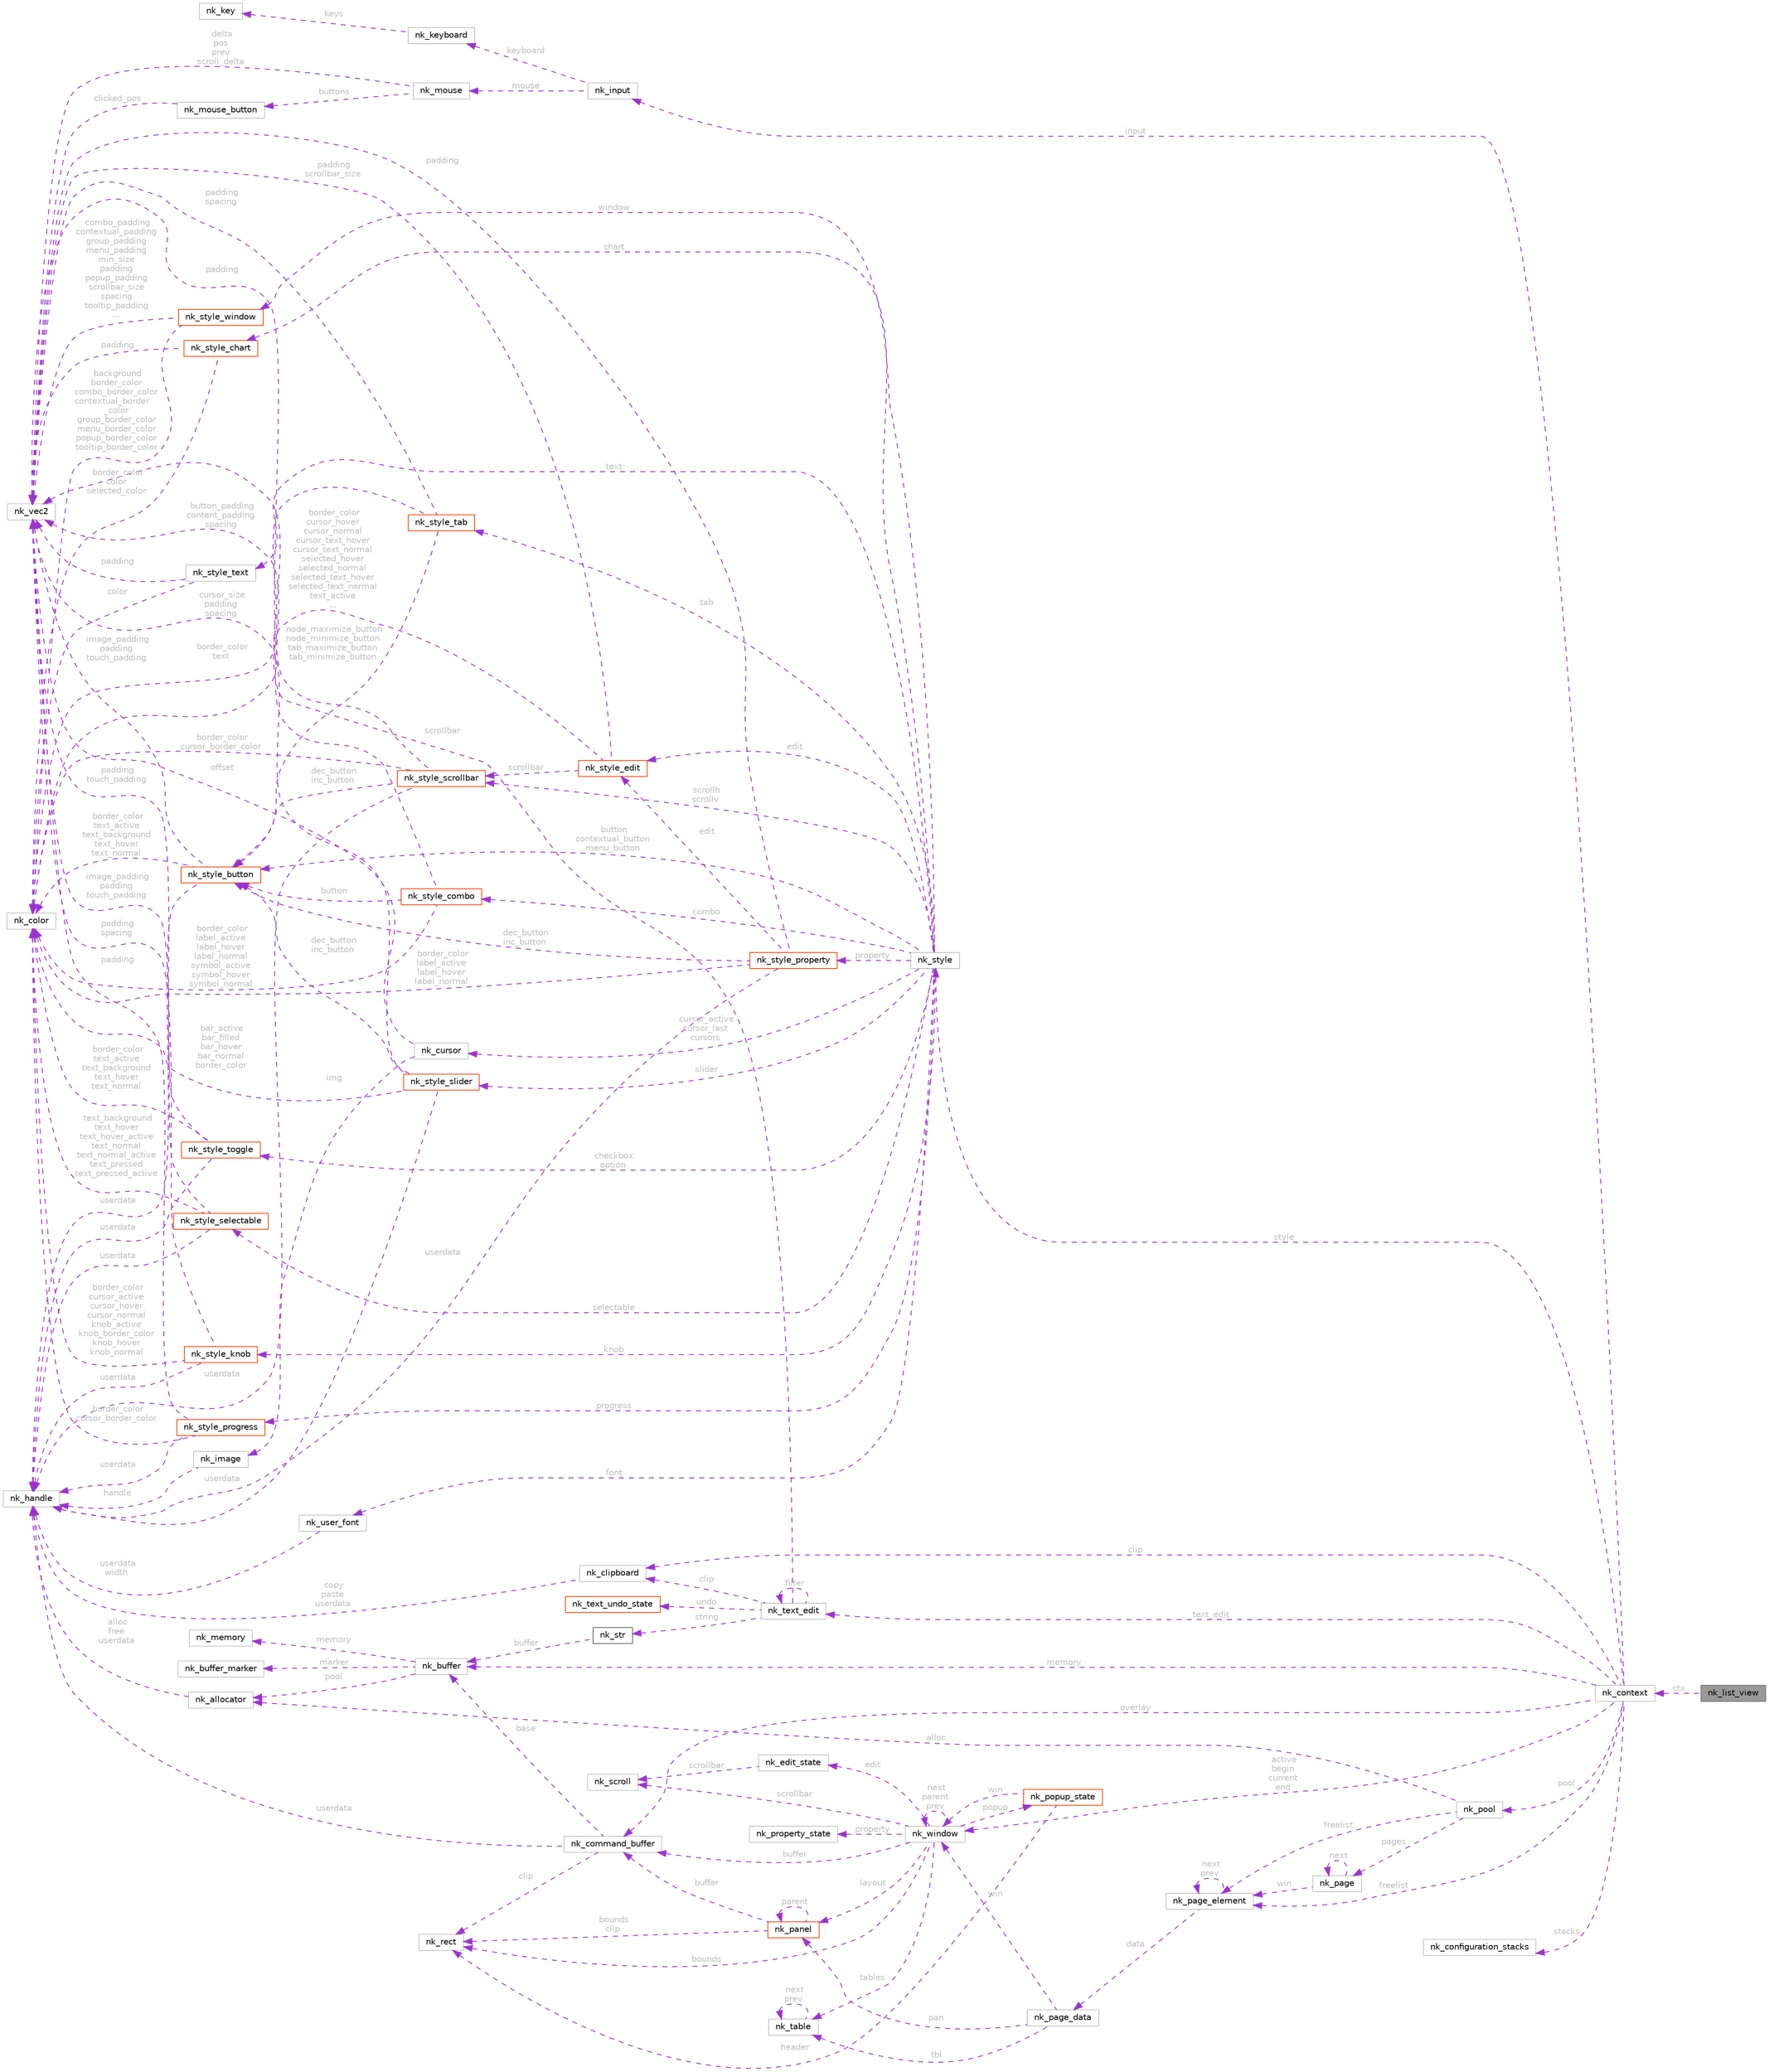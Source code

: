 digraph "nk_list_view"
{
 // LATEX_PDF_SIZE
  bgcolor="transparent";
  edge [fontname=Helvetica,fontsize=10,labelfontname=Helvetica,labelfontsize=10];
  node [fontname=Helvetica,fontsize=10,shape=box,height=0.2,width=0.4];
  rankdir="LR";
  Node1 [id="Node000001",label="nk_list_view",height=0.2,width=0.4,color="gray40", fillcolor="grey60", style="filled", fontcolor="black",tooltip=" "];
  Node2 -> Node1 [id="edge1_Node000001_Node000002",dir="back",color="darkorchid3",style="dashed",tooltip=" ",label=" ctx",fontcolor="grey" ];
  Node2 [id="Node000002",label="nk_context",height=0.2,width=0.4,color="grey75", fillcolor="white", style="filled",URL="$structnk__context.html",tooltip=" "];
  Node3 -> Node2 [id="edge2_Node000002_Node000003",dir="back",color="darkorchid3",style="dashed",tooltip=" ",label=" input",fontcolor="grey" ];
  Node3 [id="Node000003",label="nk_input",height=0.2,width=0.4,color="grey75", fillcolor="white", style="filled",URL="$structnk__input.html",tooltip=" "];
  Node4 -> Node3 [id="edge3_Node000003_Node000004",dir="back",color="darkorchid3",style="dashed",tooltip=" ",label=" keyboard",fontcolor="grey" ];
  Node4 [id="Node000004",label="nk_keyboard",height=0.2,width=0.4,color="grey75", fillcolor="white", style="filled",URL="$structnk__keyboard.html",tooltip=" "];
  Node5 -> Node4 [id="edge4_Node000004_Node000005",dir="back",color="darkorchid3",style="dashed",tooltip=" ",label=" keys",fontcolor="grey" ];
  Node5 [id="Node000005",label="nk_key",height=0.2,width=0.4,color="grey75", fillcolor="white", style="filled",URL="$structnk__key.html",tooltip=" "];
  Node6 -> Node3 [id="edge5_Node000003_Node000006",dir="back",color="darkorchid3",style="dashed",tooltip=" ",label=" mouse",fontcolor="grey" ];
  Node6 [id="Node000006",label="nk_mouse",height=0.2,width=0.4,color="grey75", fillcolor="white", style="filled",URL="$structnk__mouse.html",tooltip=" "];
  Node7 -> Node6 [id="edge6_Node000006_Node000007",dir="back",color="darkorchid3",style="dashed",tooltip=" ",label=" buttons",fontcolor="grey" ];
  Node7 [id="Node000007",label="nk_mouse_button",height=0.2,width=0.4,color="grey75", fillcolor="white", style="filled",URL="$structnk__mouse__button.html",tooltip=" "];
  Node8 -> Node7 [id="edge7_Node000007_Node000008",dir="back",color="darkorchid3",style="dashed",tooltip=" ",label=" clicked_pos",fontcolor="grey" ];
  Node8 [id="Node000008",label="nk_vec2",height=0.2,width=0.4,color="grey75", fillcolor="white", style="filled",URL="$structnk__vec2.html",tooltip=" "];
  Node8 -> Node6 [id="edge8_Node000006_Node000008",dir="back",color="darkorchid3",style="dashed",tooltip=" ",label=" delta\npos\nprev\nscroll_delta",fontcolor="grey" ];
  Node9 -> Node2 [id="edge9_Node000002_Node000009",dir="back",color="darkorchid3",style="dashed",tooltip=" ",label=" style",fontcolor="grey" ];
  Node9 [id="Node000009",label="nk_style",height=0.2,width=0.4,color="grey75", fillcolor="white", style="filled",URL="$structnk__style.html",tooltip=" "];
  Node10 -> Node9 [id="edge10_Node000009_Node000010",dir="back",color="darkorchid3",style="dashed",tooltip=" ",label=" font",fontcolor="grey" ];
  Node10 [id="Node000010",label="nk_user_font",height=0.2,width=0.4,color="grey75", fillcolor="white", style="filled",URL="$structnk__user__font.html",tooltip=" "];
  Node11 -> Node10 [id="edge11_Node000010_Node000011",dir="back",color="darkorchid3",style="dashed",tooltip=" ",label=" userdata\nwidth",fontcolor="grey" ];
  Node11 [id="Node000011",label="nk_handle",height=0.2,width=0.4,color="grey75", fillcolor="white", style="filled",URL="$unionnk__handle.html",tooltip=" "];
  Node12 -> Node9 [id="edge12_Node000009_Node000012",dir="back",color="darkorchid3",style="dashed",tooltip=" ",label=" cursor_active\ncursor_last\ncursors",fontcolor="grey" ];
  Node12 [id="Node000012",label="nk_cursor",height=0.2,width=0.4,color="grey75", fillcolor="white", style="filled",URL="$structnk__cursor.html",tooltip=" "];
  Node13 -> Node12 [id="edge13_Node000012_Node000013",dir="back",color="darkorchid3",style="dashed",tooltip=" ",label=" img",fontcolor="grey" ];
  Node13 [id="Node000013",label="nk_image",height=0.2,width=0.4,color="grey75", fillcolor="white", style="filled",URL="$structnk__image.html",tooltip=" "];
  Node11 -> Node13 [id="edge14_Node000013_Node000011",dir="back",color="darkorchid3",style="dashed",tooltip=" ",label=" handle",fontcolor="grey" ];
  Node8 -> Node12 [id="edge15_Node000012_Node000008",dir="back",color="darkorchid3",style="dashed",tooltip=" ",label=" offset",fontcolor="grey" ];
  Node14 -> Node9 [id="edge16_Node000009_Node000014",dir="back",color="darkorchid3",style="dashed",tooltip=" ",label=" text",fontcolor="grey" ];
  Node14 [id="Node000014",label="nk_style_text",height=0.2,width=0.4,color="grey75", fillcolor="white", style="filled",URL="$structnk__style__text.html",tooltip=" "];
  Node15 -> Node14 [id="edge17_Node000014_Node000015",dir="back",color="darkorchid3",style="dashed",tooltip=" ",label=" color",fontcolor="grey" ];
  Node15 [id="Node000015",label="nk_color",height=0.2,width=0.4,color="grey75", fillcolor="white", style="filled",URL="$structnk__color.html",tooltip=" "];
  Node8 -> Node14 [id="edge18_Node000014_Node000008",dir="back",color="darkorchid3",style="dashed",tooltip=" ",label=" padding",fontcolor="grey" ];
  Node16 -> Node9 [id="edge19_Node000009_Node000016",dir="back",color="darkorchid3",style="dashed",tooltip=" ",label=" button\ncontextual_button\nmenu_button",fontcolor="grey" ];
  Node16 [id="Node000016",label="nk_style_button",height=0.2,width=0.4,color="orangered", fillcolor="white", style="filled",URL="$structnk__style__button.html",tooltip=" "];
  Node15 -> Node16 [id="edge20_Node000016_Node000015",dir="back",color="darkorchid3",style="dashed",tooltip=" ",label=" border_color\ntext_active\ntext_background\ntext_hover\ntext_normal",fontcolor="grey" ];
  Node8 -> Node16 [id="edge21_Node000016_Node000008",dir="back",color="darkorchid3",style="dashed",tooltip=" ",label=" image_padding\npadding\ntouch_padding",fontcolor="grey" ];
  Node11 -> Node16 [id="edge22_Node000016_Node000011",dir="back",color="darkorchid3",style="dashed",tooltip=" ",label=" userdata",fontcolor="grey" ];
  Node20 -> Node9 [id="edge23_Node000009_Node000020",dir="back",color="darkorchid3",style="dashed",tooltip=" ",label=" checkbox\noption",fontcolor="grey" ];
  Node20 [id="Node000020",label="nk_style_toggle",height=0.2,width=0.4,color="orangered", fillcolor="white", style="filled",URL="$structnk__style__toggle.html",tooltip=" "];
  Node15 -> Node20 [id="edge24_Node000020_Node000015",dir="back",color="darkorchid3",style="dashed",tooltip=" ",label=" border_color\ntext_active\ntext_background\ntext_hover\ntext_normal",fontcolor="grey" ];
  Node8 -> Node20 [id="edge25_Node000020_Node000008",dir="back",color="darkorchid3",style="dashed",tooltip=" ",label=" padding\ntouch_padding",fontcolor="grey" ];
  Node11 -> Node20 [id="edge26_Node000020_Node000011",dir="back",color="darkorchid3",style="dashed",tooltip=" ",label=" userdata",fontcolor="grey" ];
  Node21 -> Node9 [id="edge27_Node000009_Node000021",dir="back",color="darkorchid3",style="dashed",tooltip=" ",label=" selectable",fontcolor="grey" ];
  Node21 [id="Node000021",label="nk_style_selectable",height=0.2,width=0.4,color="orangered", fillcolor="white", style="filled",URL="$structnk__style__selectable.html",tooltip=" "];
  Node15 -> Node21 [id="edge28_Node000021_Node000015",dir="back",color="darkorchid3",style="dashed",tooltip=" ",label=" text_background\ntext_hover\ntext_hover_active\ntext_normal\ntext_normal_active\ntext_pressed\ntext_pressed_active",fontcolor="grey" ];
  Node8 -> Node21 [id="edge29_Node000021_Node000008",dir="back",color="darkorchid3",style="dashed",tooltip=" ",label=" image_padding\npadding\ntouch_padding",fontcolor="grey" ];
  Node11 -> Node21 [id="edge30_Node000021_Node000011",dir="back",color="darkorchid3",style="dashed",tooltip=" ",label=" userdata",fontcolor="grey" ];
  Node22 -> Node9 [id="edge31_Node000009_Node000022",dir="back",color="darkorchid3",style="dashed",tooltip=" ",label=" slider",fontcolor="grey" ];
  Node22 [id="Node000022",label="nk_style_slider",height=0.2,width=0.4,color="orangered", fillcolor="white", style="filled",URL="$structnk__style__slider.html",tooltip=" "];
  Node15 -> Node22 [id="edge32_Node000022_Node000015",dir="back",color="darkorchid3",style="dashed",tooltip=" ",label=" bar_active\nbar_filled\nbar_hover\nbar_normal\nborder_color",fontcolor="grey" ];
  Node8 -> Node22 [id="edge33_Node000022_Node000008",dir="back",color="darkorchid3",style="dashed",tooltip=" ",label=" cursor_size\npadding\nspacing",fontcolor="grey" ];
  Node16 -> Node22 [id="edge34_Node000022_Node000016",dir="back",color="darkorchid3",style="dashed",tooltip=" ",label=" dec_button\ninc_button",fontcolor="grey" ];
  Node11 -> Node22 [id="edge35_Node000022_Node000011",dir="back",color="darkorchid3",style="dashed",tooltip=" ",label=" userdata",fontcolor="grey" ];
  Node23 -> Node9 [id="edge36_Node000009_Node000023",dir="back",color="darkorchid3",style="dashed",tooltip=" ",label=" knob",fontcolor="grey" ];
  Node23 [id="Node000023",label="nk_style_knob",height=0.2,width=0.4,color="orangered", fillcolor="white", style="filled",URL="$structnk__style__knob.html",tooltip=" "];
  Node15 -> Node23 [id="edge37_Node000023_Node000015",dir="back",color="darkorchid3",style="dashed",tooltip=" ",label=" border_color\ncursor_active\ncursor_hover\ncursor_normal\nknob_active\nknob_border_color\nknob_hover\nknob_normal",fontcolor="grey" ];
  Node8 -> Node23 [id="edge38_Node000023_Node000008",dir="back",color="darkorchid3",style="dashed",tooltip=" ",label=" padding\nspacing",fontcolor="grey" ];
  Node11 -> Node23 [id="edge39_Node000023_Node000011",dir="back",color="darkorchid3",style="dashed",tooltip=" ",label=" userdata",fontcolor="grey" ];
  Node24 -> Node9 [id="edge40_Node000009_Node000024",dir="back",color="darkorchid3",style="dashed",tooltip=" ",label=" progress",fontcolor="grey" ];
  Node24 [id="Node000024",label="nk_style_progress",height=0.2,width=0.4,color="orangered", fillcolor="white", style="filled",URL="$structnk__style__progress.html",tooltip=" "];
  Node15 -> Node24 [id="edge41_Node000024_Node000015",dir="back",color="darkorchid3",style="dashed",tooltip=" ",label=" border_color\ncursor_border_color",fontcolor="grey" ];
  Node8 -> Node24 [id="edge42_Node000024_Node000008",dir="back",color="darkorchid3",style="dashed",tooltip=" ",label=" padding",fontcolor="grey" ];
  Node11 -> Node24 [id="edge43_Node000024_Node000011",dir="back",color="darkorchid3",style="dashed",tooltip=" ",label=" userdata",fontcolor="grey" ];
  Node25 -> Node9 [id="edge44_Node000009_Node000025",dir="back",color="darkorchid3",style="dashed",tooltip=" ",label=" property",fontcolor="grey" ];
  Node25 [id="Node000025",label="nk_style_property",height=0.2,width=0.4,color="orangered", fillcolor="white", style="filled",URL="$structnk__style__property.html",tooltip=" "];
  Node15 -> Node25 [id="edge45_Node000025_Node000015",dir="back",color="darkorchid3",style="dashed",tooltip=" ",label=" border_color\nlabel_active\nlabel_hover\nlabel_normal",fontcolor="grey" ];
  Node8 -> Node25 [id="edge46_Node000025_Node000008",dir="back",color="darkorchid3",style="dashed",tooltip=" ",label=" padding",fontcolor="grey" ];
  Node26 -> Node25 [id="edge47_Node000025_Node000026",dir="back",color="darkorchid3",style="dashed",tooltip=" ",label=" edit",fontcolor="grey" ];
  Node26 [id="Node000026",label="nk_style_edit",height=0.2,width=0.4,color="orangered", fillcolor="white", style="filled",URL="$structnk__style__edit.html",tooltip=" "];
  Node15 -> Node26 [id="edge48_Node000026_Node000015",dir="back",color="darkorchid3",style="dashed",tooltip=" ",label=" border_color\ncursor_hover\ncursor_normal\ncursor_text_hover\ncursor_text_normal\nselected_hover\nselected_normal\nselected_text_hover\nselected_text_normal\ntext_active\n...",fontcolor="grey" ];
  Node27 -> Node26 [id="edge49_Node000026_Node000027",dir="back",color="darkorchid3",style="dashed",tooltip=" ",label=" scrollbar",fontcolor="grey" ];
  Node27 [id="Node000027",label="nk_style_scrollbar",height=0.2,width=0.4,color="orangered", fillcolor="white", style="filled",URL="$structnk__style__scrollbar.html",tooltip=" "];
  Node15 -> Node27 [id="edge50_Node000027_Node000015",dir="back",color="darkorchid3",style="dashed",tooltip=" ",label=" border_color\ncursor_border_color",fontcolor="grey" ];
  Node8 -> Node27 [id="edge51_Node000027_Node000008",dir="back",color="darkorchid3",style="dashed",tooltip=" ",label=" padding",fontcolor="grey" ];
  Node16 -> Node27 [id="edge52_Node000027_Node000016",dir="back",color="darkorchid3",style="dashed",tooltip=" ",label=" dec_button\ninc_button",fontcolor="grey" ];
  Node11 -> Node27 [id="edge53_Node000027_Node000011",dir="back",color="darkorchid3",style="dashed",tooltip=" ",label=" userdata",fontcolor="grey" ];
  Node8 -> Node26 [id="edge54_Node000026_Node000008",dir="back",color="darkorchid3",style="dashed",tooltip=" ",label=" padding\nscrollbar_size",fontcolor="grey" ];
  Node16 -> Node25 [id="edge55_Node000025_Node000016",dir="back",color="darkorchid3",style="dashed",tooltip=" ",label=" dec_button\ninc_button",fontcolor="grey" ];
  Node11 -> Node25 [id="edge56_Node000025_Node000011",dir="back",color="darkorchid3",style="dashed",tooltip=" ",label=" userdata",fontcolor="grey" ];
  Node26 -> Node9 [id="edge57_Node000009_Node000026",dir="back",color="darkorchid3",style="dashed",tooltip=" ",label=" edit",fontcolor="grey" ];
  Node28 -> Node9 [id="edge58_Node000009_Node000028",dir="back",color="darkorchid3",style="dashed",tooltip=" ",label=" chart",fontcolor="grey" ];
  Node28 [id="Node000028",label="nk_style_chart",height=0.2,width=0.4,color="orangered", fillcolor="white", style="filled",URL="$structnk__style__chart.html",tooltip=" "];
  Node15 -> Node28 [id="edge59_Node000028_Node000015",dir="back",color="darkorchid3",style="dashed",tooltip=" ",label=" border_color\ncolor\nselected_color",fontcolor="grey" ];
  Node8 -> Node28 [id="edge60_Node000028_Node000008",dir="back",color="darkorchid3",style="dashed",tooltip=" ",label=" padding",fontcolor="grey" ];
  Node27 -> Node9 [id="edge61_Node000009_Node000027",dir="back",color="darkorchid3",style="dashed",tooltip=" ",label=" scrollh\nscrollv",fontcolor="grey" ];
  Node29 -> Node9 [id="edge62_Node000009_Node000029",dir="back",color="darkorchid3",style="dashed",tooltip=" ",label=" tab",fontcolor="grey" ];
  Node29 [id="Node000029",label="nk_style_tab",height=0.2,width=0.4,color="orangered", fillcolor="white", style="filled",URL="$structnk__style__tab.html",tooltip=" "];
  Node15 -> Node29 [id="edge63_Node000029_Node000015",dir="back",color="darkorchid3",style="dashed",tooltip=" ",label=" border_color\ntext",fontcolor="grey" ];
  Node16 -> Node29 [id="edge64_Node000029_Node000016",dir="back",color="darkorchid3",style="dashed",tooltip=" ",label=" node_maximize_button\nnode_minimize_button\ntab_maximize_button\ntab_minimize_button",fontcolor="grey" ];
  Node8 -> Node29 [id="edge65_Node000029_Node000008",dir="back",color="darkorchid3",style="dashed",tooltip=" ",label=" padding\nspacing",fontcolor="grey" ];
  Node30 -> Node9 [id="edge66_Node000009_Node000030",dir="back",color="darkorchid3",style="dashed",tooltip=" ",label=" combo",fontcolor="grey" ];
  Node30 [id="Node000030",label="nk_style_combo",height=0.2,width=0.4,color="orangered", fillcolor="white", style="filled",URL="$structnk__style__combo.html",tooltip=" "];
  Node15 -> Node30 [id="edge67_Node000030_Node000015",dir="back",color="darkorchid3",style="dashed",tooltip=" ",label=" border_color\nlabel_active\nlabel_hover\nlabel_normal\nsymbol_active\nsymbol_hover\nsymbol_normal",fontcolor="grey" ];
  Node16 -> Node30 [id="edge68_Node000030_Node000016",dir="back",color="darkorchid3",style="dashed",tooltip=" ",label=" button",fontcolor="grey" ];
  Node8 -> Node30 [id="edge69_Node000030_Node000008",dir="back",color="darkorchid3",style="dashed",tooltip=" ",label=" button_padding\ncontent_padding\nspacing",fontcolor="grey" ];
  Node31 -> Node9 [id="edge70_Node000009_Node000031",dir="back",color="darkorchid3",style="dashed",tooltip=" ",label=" window",fontcolor="grey" ];
  Node31 [id="Node000031",label="nk_style_window",height=0.2,width=0.4,color="orangered", fillcolor="white", style="filled",URL="$structnk__style__window.html",tooltip=" "];
  Node15 -> Node31 [id="edge71_Node000031_Node000015",dir="back",color="darkorchid3",style="dashed",tooltip=" ",label=" background\nborder_color\ncombo_border_color\ncontextual_border\l_color\ngroup_border_color\nmenu_border_color\npopup_border_color\ntooltip_border_color",fontcolor="grey" ];
  Node8 -> Node31 [id="edge72_Node000031_Node000008",dir="back",color="darkorchid3",style="dashed",tooltip=" ",label=" combo_padding\ncontextual_padding\ngroup_padding\nmenu_padding\nmin_size\npadding\npopup_padding\nscrollbar_size\nspacing\ntooltip_padding\n...",fontcolor="grey" ];
  Node33 -> Node2 [id="edge73_Node000002_Node000033",dir="back",color="darkorchid3",style="dashed",tooltip=" ",label=" memory",fontcolor="grey" ];
  Node33 [id="Node000033",label="nk_buffer",height=0.2,width=0.4,color="grey75", fillcolor="white", style="filled",URL="$structnk__buffer.html",tooltip=" "];
  Node34 -> Node33 [id="edge74_Node000033_Node000034",dir="back",color="darkorchid3",style="dashed",tooltip=" ",label=" marker",fontcolor="grey" ];
  Node34 [id="Node000034",label="nk_buffer_marker",height=0.2,width=0.4,color="grey75", fillcolor="white", style="filled",URL="$structnk__buffer__marker.html",tooltip=" "];
  Node35 -> Node33 [id="edge75_Node000033_Node000035",dir="back",color="darkorchid3",style="dashed",tooltip=" ",label=" pool",fontcolor="grey" ];
  Node35 [id="Node000035",label="nk_allocator",height=0.2,width=0.4,color="grey75", fillcolor="white", style="filled",URL="$structnk__allocator.html",tooltip=" "];
  Node11 -> Node35 [id="edge76_Node000035_Node000011",dir="back",color="darkorchid3",style="dashed",tooltip=" ",label=" alloc\nfree\nuserdata",fontcolor="grey" ];
  Node36 -> Node33 [id="edge77_Node000033_Node000036",dir="back",color="darkorchid3",style="dashed",tooltip=" ",label=" memory",fontcolor="grey" ];
  Node36 [id="Node000036",label="nk_memory",height=0.2,width=0.4,color="grey75", fillcolor="white", style="filled",URL="$structnk__memory.html",tooltip=" "];
  Node37 -> Node2 [id="edge78_Node000002_Node000037",dir="back",color="darkorchid3",style="dashed",tooltip=" ",label=" clip",fontcolor="grey" ];
  Node37 [id="Node000037",label="nk_clipboard",height=0.2,width=0.4,color="grey75", fillcolor="white", style="filled",URL="$structnk__clipboard.html",tooltip=" "];
  Node11 -> Node37 [id="edge79_Node000037_Node000011",dir="back",color="darkorchid3",style="dashed",tooltip=" ",label=" copy\npaste\nuserdata",fontcolor="grey" ];
  Node38 -> Node2 [id="edge80_Node000002_Node000038",dir="back",color="darkorchid3",style="dashed",tooltip=" ",label=" stacks",fontcolor="grey" ];
  Node38 [id="Node000038",label="nk_configuration_stacks",height=0.2,width=0.4,color="grey75", fillcolor="white", style="filled",URL="$structnk__configuration__stacks.html",tooltip=" "];
  Node39 -> Node2 [id="edge81_Node000002_Node000039",dir="back",color="darkorchid3",style="dashed",tooltip=" ",label=" text_edit",fontcolor="grey" ];
  Node39 [id="Node000039",label="nk_text_edit",height=0.2,width=0.4,color="grey75", fillcolor="white", style="filled",URL="$structnk__text__edit.html",tooltip=" "];
  Node37 -> Node39 [id="edge82_Node000039_Node000037",dir="back",color="darkorchid3",style="dashed",tooltip=" ",label=" clip",fontcolor="grey" ];
  Node40 -> Node39 [id="edge83_Node000039_Node000040",dir="back",color="darkorchid3",style="dashed",tooltip=" ",label=" string",fontcolor="grey" ];
  Node40 [id="Node000040",label="nk_str",height=0.2,width=0.4,color="gray40", fillcolor="white", style="filled",URL="$structnk__str.html",tooltip="=============================================================="];
  Node33 -> Node40 [id="edge84_Node000040_Node000033",dir="back",color="darkorchid3",style="dashed",tooltip=" ",label=" buffer",fontcolor="grey" ];
  Node39 -> Node39 [id="edge85_Node000039_Node000039",dir="back",color="darkorchid3",style="dashed",tooltip=" ",label=" filter",fontcolor="grey" ];
  Node8 -> Node39 [id="edge86_Node000039_Node000008",dir="back",color="darkorchid3",style="dashed",tooltip=" ",label=" scrollbar",fontcolor="grey" ];
  Node41 -> Node39 [id="edge87_Node000039_Node000041",dir="back",color="darkorchid3",style="dashed",tooltip=" ",label=" undo",fontcolor="grey" ];
  Node41 [id="Node000041",label="nk_text_undo_state",height=0.2,width=0.4,color="orangered", fillcolor="white", style="filled",URL="$structnk__text__undo__state.html",tooltip=" "];
  Node43 -> Node2 [id="edge88_Node000002_Node000043",dir="back",color="darkorchid3",style="dashed",tooltip=" ",label=" overlay",fontcolor="grey" ];
  Node43 [id="Node000043",label="nk_command_buffer",height=0.2,width=0.4,color="grey75", fillcolor="white", style="filled",URL="$structnk__command__buffer.html",tooltip=" "];
  Node33 -> Node43 [id="edge89_Node000043_Node000033",dir="back",color="darkorchid3",style="dashed",tooltip=" ",label=" base",fontcolor="grey" ];
  Node44 -> Node43 [id="edge90_Node000043_Node000044",dir="back",color="darkorchid3",style="dashed",tooltip=" ",label=" clip",fontcolor="grey" ];
  Node44 [id="Node000044",label="nk_rect",height=0.2,width=0.4,color="grey75", fillcolor="white", style="filled",URL="$structnk__rect.html",tooltip=" "];
  Node11 -> Node43 [id="edge91_Node000043_Node000011",dir="back",color="darkorchid3",style="dashed",tooltip=" ",label=" userdata",fontcolor="grey" ];
  Node45 -> Node2 [id="edge92_Node000002_Node000045",dir="back",color="darkorchid3",style="dashed",tooltip=" ",label=" pool",fontcolor="grey" ];
  Node45 [id="Node000045",label="nk_pool",height=0.2,width=0.4,color="grey75", fillcolor="white", style="filled",URL="$structnk__pool.html",tooltip=" "];
  Node35 -> Node45 [id="edge93_Node000045_Node000035",dir="back",color="darkorchid3",style="dashed",tooltip=" ",label=" alloc",fontcolor="grey" ];
  Node46 -> Node45 [id="edge94_Node000045_Node000046",dir="back",color="darkorchid3",style="dashed",tooltip=" ",label=" pages",fontcolor="grey" ];
  Node46 [id="Node000046",label="nk_page",height=0.2,width=0.4,color="grey75", fillcolor="white", style="filled",URL="$structnk__page.html",tooltip=" "];
  Node46 -> Node46 [id="edge95_Node000046_Node000046",dir="back",color="darkorchid3",style="dashed",tooltip=" ",label=" next",fontcolor="grey" ];
  Node47 -> Node46 [id="edge96_Node000046_Node000047",dir="back",color="darkorchid3",style="dashed",tooltip=" ",label=" win",fontcolor="grey" ];
  Node47 [id="Node000047",label="nk_page_element",height=0.2,width=0.4,color="grey75", fillcolor="white", style="filled",URL="$structnk__page__element.html",tooltip=" "];
  Node48 -> Node47 [id="edge97_Node000047_Node000048",dir="back",color="darkorchid3",style="dashed",tooltip=" ",label=" data",fontcolor="grey" ];
  Node48 [id="Node000048",label="nk_page_data",height=0.2,width=0.4,color="grey75", fillcolor="white", style="filled",URL="$unionnk__page__data.html",tooltip=" "];
  Node49 -> Node48 [id="edge98_Node000048_Node000049",dir="back",color="darkorchid3",style="dashed",tooltip=" ",label=" tbl",fontcolor="grey" ];
  Node49 [id="Node000049",label="nk_table",height=0.2,width=0.4,color="grey75", fillcolor="white", style="filled",URL="$structnk__table.html",tooltip=" "];
  Node49 -> Node49 [id="edge99_Node000049_Node000049",dir="back",color="darkorchid3",style="dashed",tooltip=" ",label=" next\nprev",fontcolor="grey" ];
  Node50 -> Node48 [id="edge100_Node000048_Node000050",dir="back",color="darkorchid3",style="dashed",tooltip=" ",label=" pan",fontcolor="grey" ];
  Node50 [id="Node000050",label="nk_panel",height=0.2,width=0.4,color="orangered", fillcolor="white", style="filled",URL="$structnk__panel.html",tooltip=" "];
  Node44 -> Node50 [id="edge101_Node000050_Node000044",dir="back",color="darkorchid3",style="dashed",tooltip=" ",label=" bounds\nclip",fontcolor="grey" ];
  Node43 -> Node50 [id="edge102_Node000050_Node000043",dir="back",color="darkorchid3",style="dashed",tooltip=" ",label=" buffer",fontcolor="grey" ];
  Node50 -> Node50 [id="edge103_Node000050_Node000050",dir="back",color="darkorchid3",style="dashed",tooltip=" ",label=" parent",fontcolor="grey" ];
  Node56 -> Node48 [id="edge104_Node000048_Node000056",dir="back",color="darkorchid3",style="dashed",tooltip=" ",label=" win",fontcolor="grey" ];
  Node56 [id="Node000056",label="nk_window",height=0.2,width=0.4,color="grey75", fillcolor="white", style="filled",URL="$structnk__window.html",tooltip=" "];
  Node44 -> Node56 [id="edge105_Node000056_Node000044",dir="back",color="darkorchid3",style="dashed",tooltip=" ",label=" bounds",fontcolor="grey" ];
  Node52 -> Node56 [id="edge106_Node000056_Node000052",dir="back",color="darkorchid3",style="dashed",tooltip=" ",label=" scrollbar",fontcolor="grey" ];
  Node52 [id="Node000052",label="nk_scroll",height=0.2,width=0.4,color="grey75", fillcolor="white", style="filled",URL="$structnk__scroll.html",tooltip=" "];
  Node43 -> Node56 [id="edge107_Node000056_Node000043",dir="back",color="darkorchid3",style="dashed",tooltip=" ",label=" buffer",fontcolor="grey" ];
  Node50 -> Node56 [id="edge108_Node000056_Node000050",dir="back",color="darkorchid3",style="dashed",tooltip=" ",label=" layout",fontcolor="grey" ];
  Node57 -> Node56 [id="edge109_Node000056_Node000057",dir="back",color="darkorchid3",style="dashed",tooltip=" ",label=" property",fontcolor="grey" ];
  Node57 [id="Node000057",label="nk_property_state",height=0.2,width=0.4,color="grey75", fillcolor="white", style="filled",URL="$structnk__property__state.html",tooltip=" "];
  Node58 -> Node56 [id="edge110_Node000056_Node000058",dir="back",color="darkorchid3",style="dashed",tooltip=" ",label=" popup",fontcolor="grey" ];
  Node58 [id="Node000058",label="nk_popup_state",height=0.2,width=0.4,color="orangered", fillcolor="white", style="filled",URL="$structnk__popup__state.html",tooltip=" "];
  Node56 -> Node58 [id="edge111_Node000058_Node000056",dir="back",color="darkorchid3",style="dashed",tooltip=" ",label=" win",fontcolor="grey" ];
  Node44 -> Node58 [id="edge112_Node000058_Node000044",dir="back",color="darkorchid3",style="dashed",tooltip=" ",label=" header",fontcolor="grey" ];
  Node60 -> Node56 [id="edge113_Node000056_Node000060",dir="back",color="darkorchid3",style="dashed",tooltip=" ",label=" edit",fontcolor="grey" ];
  Node60 [id="Node000060",label="nk_edit_state",height=0.2,width=0.4,color="grey75", fillcolor="white", style="filled",URL="$structnk__edit__state.html",tooltip=" "];
  Node52 -> Node60 [id="edge114_Node000060_Node000052",dir="back",color="darkorchid3",style="dashed",tooltip=" ",label=" scrollbar",fontcolor="grey" ];
  Node49 -> Node56 [id="edge115_Node000056_Node000049",dir="back",color="darkorchid3",style="dashed",tooltip=" ",label=" tables",fontcolor="grey" ];
  Node56 -> Node56 [id="edge116_Node000056_Node000056",dir="back",color="darkorchid3",style="dashed",tooltip=" ",label=" next\nparent\nprev",fontcolor="grey" ];
  Node47 -> Node47 [id="edge117_Node000047_Node000047",dir="back",color="darkorchid3",style="dashed",tooltip=" ",label=" next\nprev",fontcolor="grey" ];
  Node47 -> Node45 [id="edge118_Node000045_Node000047",dir="back",color="darkorchid3",style="dashed",tooltip=" ",label=" freelist",fontcolor="grey" ];
  Node56 -> Node2 [id="edge119_Node000002_Node000056",dir="back",color="darkorchid3",style="dashed",tooltip=" ",label=" active\nbegin\ncurrent\nend",fontcolor="grey" ];
  Node47 -> Node2 [id="edge120_Node000002_Node000047",dir="back",color="darkorchid3",style="dashed",tooltip=" ",label=" freelist",fontcolor="grey" ];
}
